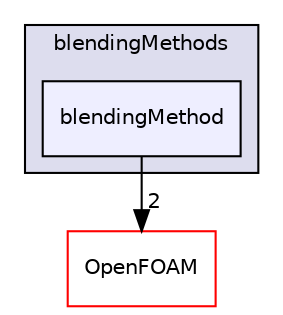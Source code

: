 digraph "src/phaseSystemModels/reactingEulerFoam/phaseSystems/BlendedInterfacialModel/blendingMethods/blendingMethod" {
  bgcolor=transparent;
  compound=true
  node [ fontsize="10", fontname="Helvetica"];
  edge [ labelfontsize="10", labelfontname="Helvetica"];
  subgraph clusterdir_0db6c73b6a483688fcc75ede5b33eae6 {
    graph [ bgcolor="#ddddee", pencolor="black", label="blendingMethods" fontname="Helvetica", fontsize="10", URL="dir_0db6c73b6a483688fcc75ede5b33eae6.html"]
  dir_94ae0090e6183c929a06e977eeeee0d2 [shape=box, label="blendingMethod", style="filled", fillcolor="#eeeeff", pencolor="black", URL="dir_94ae0090e6183c929a06e977eeeee0d2.html"];
  }
  dir_c5473ff19b20e6ec4dfe5c310b3778a8 [shape=box label="OpenFOAM" color="red" URL="dir_c5473ff19b20e6ec4dfe5c310b3778a8.html"];
  dir_94ae0090e6183c929a06e977eeeee0d2->dir_c5473ff19b20e6ec4dfe5c310b3778a8 [headlabel="2", labeldistance=1.5 headhref="dir_003199_002151.html"];
}
